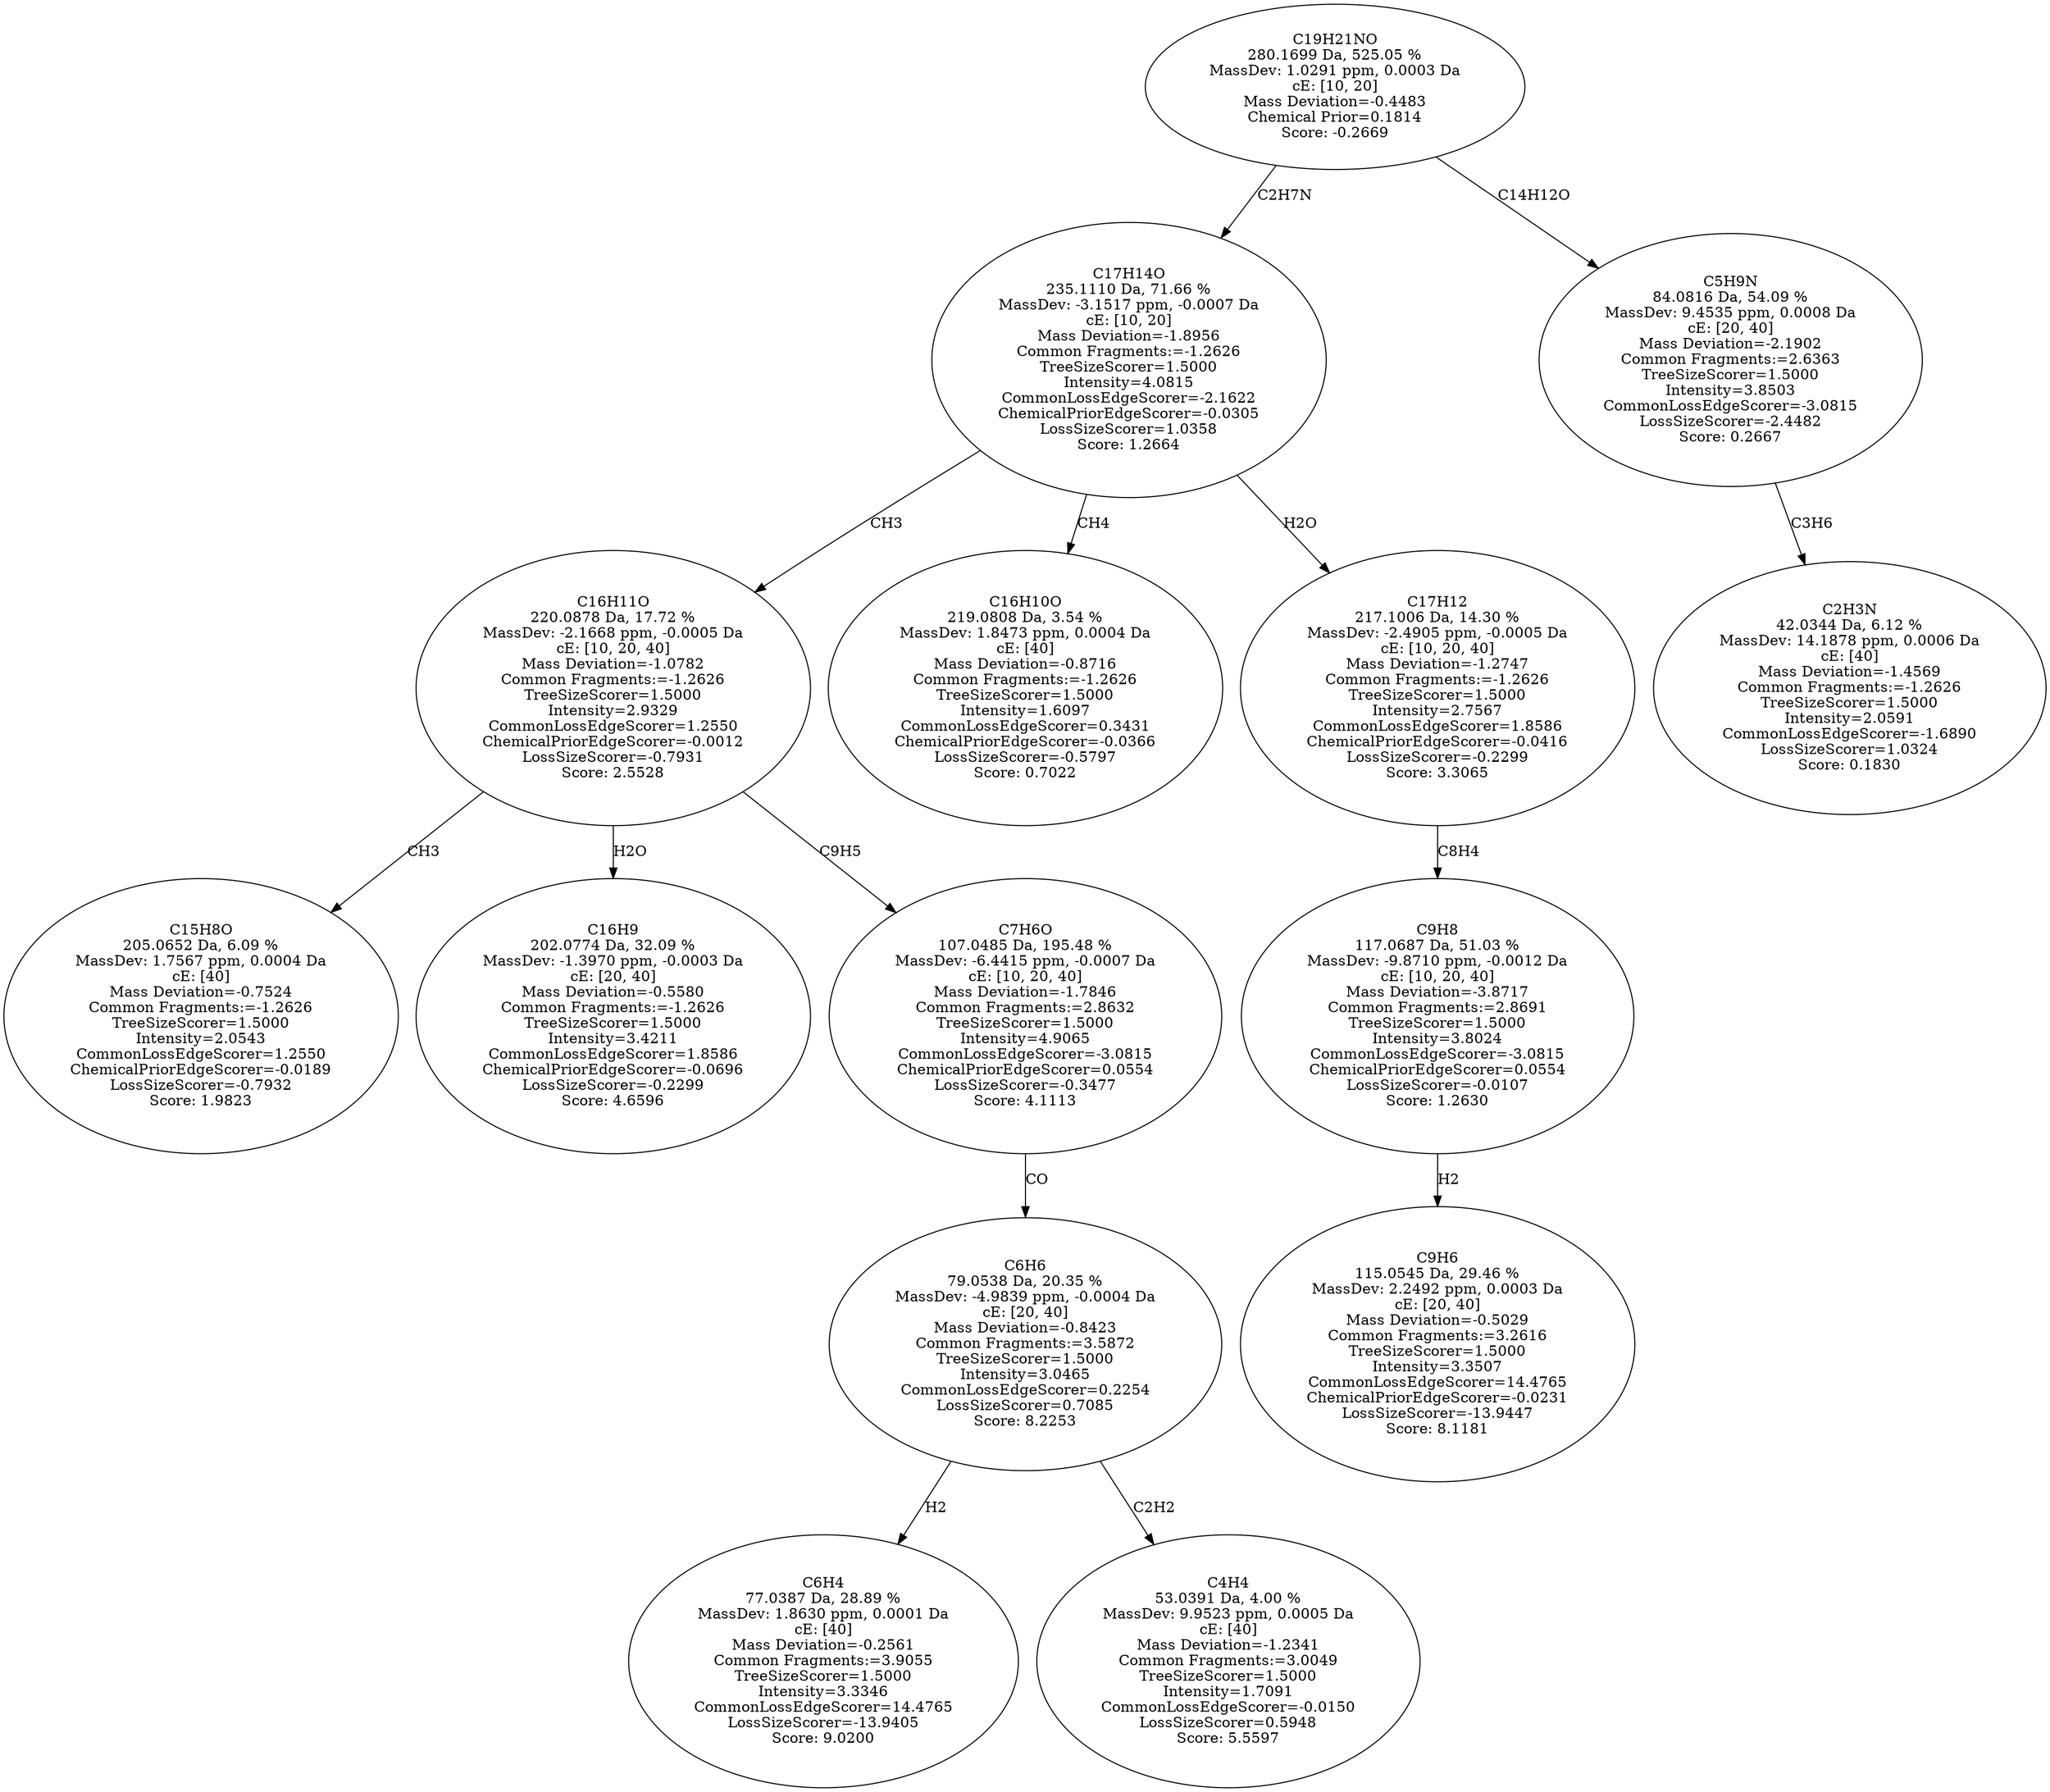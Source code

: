 strict digraph {
v1 [label="C15H8O\n205.0652 Da, 6.09 %\nMassDev: 1.7567 ppm, 0.0004 Da\ncE: [40]\nMass Deviation=-0.7524\nCommon Fragments:=-1.2626\nTreeSizeScorer=1.5000\nIntensity=2.0543\nCommonLossEdgeScorer=1.2550\nChemicalPriorEdgeScorer=-0.0189\nLossSizeScorer=-0.7932\nScore: 1.9823"];
v2 [label="C16H9\n202.0774 Da, 32.09 %\nMassDev: -1.3970 ppm, -0.0003 Da\ncE: [20, 40]\nMass Deviation=-0.5580\nCommon Fragments:=-1.2626\nTreeSizeScorer=1.5000\nIntensity=3.4211\nCommonLossEdgeScorer=1.8586\nChemicalPriorEdgeScorer=-0.0696\nLossSizeScorer=-0.2299\nScore: 4.6596"];
v3 [label="C6H4\n77.0387 Da, 28.89 %\nMassDev: 1.8630 ppm, 0.0001 Da\ncE: [40]\nMass Deviation=-0.2561\nCommon Fragments:=3.9055\nTreeSizeScorer=1.5000\nIntensity=3.3346\nCommonLossEdgeScorer=14.4765\nLossSizeScorer=-13.9405\nScore: 9.0200"];
v4 [label="C4H4\n53.0391 Da, 4.00 %\nMassDev: 9.9523 ppm, 0.0005 Da\ncE: [40]\nMass Deviation=-1.2341\nCommon Fragments:=3.0049\nTreeSizeScorer=1.5000\nIntensity=1.7091\nCommonLossEdgeScorer=-0.0150\nLossSizeScorer=0.5948\nScore: 5.5597"];
v5 [label="C6H6\n79.0538 Da, 20.35 %\nMassDev: -4.9839 ppm, -0.0004 Da\ncE: [20, 40]\nMass Deviation=-0.8423\nCommon Fragments:=3.5872\nTreeSizeScorer=1.5000\nIntensity=3.0465\nCommonLossEdgeScorer=0.2254\nLossSizeScorer=0.7085\nScore: 8.2253"];
v6 [label="C7H6O\n107.0485 Da, 195.48 %\nMassDev: -6.4415 ppm, -0.0007 Da\ncE: [10, 20, 40]\nMass Deviation=-1.7846\nCommon Fragments:=2.8632\nTreeSizeScorer=1.5000\nIntensity=4.9065\nCommonLossEdgeScorer=-3.0815\nChemicalPriorEdgeScorer=0.0554\nLossSizeScorer=-0.3477\nScore: 4.1113"];
v7 [label="C16H11O\n220.0878 Da, 17.72 %\nMassDev: -2.1668 ppm, -0.0005 Da\ncE: [10, 20, 40]\nMass Deviation=-1.0782\nCommon Fragments:=-1.2626\nTreeSizeScorer=1.5000\nIntensity=2.9329\nCommonLossEdgeScorer=1.2550\nChemicalPriorEdgeScorer=-0.0012\nLossSizeScorer=-0.7931\nScore: 2.5528"];
v8 [label="C16H10O\n219.0808 Da, 3.54 %\nMassDev: 1.8473 ppm, 0.0004 Da\ncE: [40]\nMass Deviation=-0.8716\nCommon Fragments:=-1.2626\nTreeSizeScorer=1.5000\nIntensity=1.6097\nCommonLossEdgeScorer=0.3431\nChemicalPriorEdgeScorer=-0.0366\nLossSizeScorer=-0.5797\nScore: 0.7022"];
v9 [label="C9H6\n115.0545 Da, 29.46 %\nMassDev: 2.2492 ppm, 0.0003 Da\ncE: [20, 40]\nMass Deviation=-0.5029\nCommon Fragments:=3.2616\nTreeSizeScorer=1.5000\nIntensity=3.3507\nCommonLossEdgeScorer=14.4765\nChemicalPriorEdgeScorer=-0.0231\nLossSizeScorer=-13.9447\nScore: 8.1181"];
v10 [label="C9H8\n117.0687 Da, 51.03 %\nMassDev: -9.8710 ppm, -0.0012 Da\ncE: [10, 20, 40]\nMass Deviation=-3.8717\nCommon Fragments:=2.8691\nTreeSizeScorer=1.5000\nIntensity=3.8024\nCommonLossEdgeScorer=-3.0815\nChemicalPriorEdgeScorer=0.0554\nLossSizeScorer=-0.0107\nScore: 1.2630"];
v11 [label="C17H12\n217.1006 Da, 14.30 %\nMassDev: -2.4905 ppm, -0.0005 Da\ncE: [10, 20, 40]\nMass Deviation=-1.2747\nCommon Fragments:=-1.2626\nTreeSizeScorer=1.5000\nIntensity=2.7567\nCommonLossEdgeScorer=1.8586\nChemicalPriorEdgeScorer=-0.0416\nLossSizeScorer=-0.2299\nScore: 3.3065"];
v12 [label="C17H14O\n235.1110 Da, 71.66 %\nMassDev: -3.1517 ppm, -0.0007 Da\ncE: [10, 20]\nMass Deviation=-1.8956\nCommon Fragments:=-1.2626\nTreeSizeScorer=1.5000\nIntensity=4.0815\nCommonLossEdgeScorer=-2.1622\nChemicalPriorEdgeScorer=-0.0305\nLossSizeScorer=1.0358\nScore: 1.2664"];
v13 [label="C2H3N\n42.0344 Da, 6.12 %\nMassDev: 14.1878 ppm, 0.0006 Da\ncE: [40]\nMass Deviation=-1.4569\nCommon Fragments:=-1.2626\nTreeSizeScorer=1.5000\nIntensity=2.0591\nCommonLossEdgeScorer=-1.6890\nLossSizeScorer=1.0324\nScore: 0.1830"];
v14 [label="C5H9N\n84.0816 Da, 54.09 %\nMassDev: 9.4535 ppm, 0.0008 Da\ncE: [20, 40]\nMass Deviation=-2.1902\nCommon Fragments:=2.6363\nTreeSizeScorer=1.5000\nIntensity=3.8503\nCommonLossEdgeScorer=-3.0815\nLossSizeScorer=-2.4482\nScore: 0.2667"];
v15 [label="C19H21NO\n280.1699 Da, 525.05 %\nMassDev: 1.0291 ppm, 0.0003 Da\ncE: [10, 20]\nMass Deviation=-0.4483\nChemical Prior=0.1814\nScore: -0.2669"];
v7 -> v1 [label="CH3"];
v7 -> v2 [label="H2O"];
v5 -> v3 [label="H2"];
v5 -> v4 [label="C2H2"];
v6 -> v5 [label="CO"];
v7 -> v6 [label="C9H5"];
v12 -> v7 [label="CH3"];
v12 -> v8 [label="CH4"];
v10 -> v9 [label="H2"];
v11 -> v10 [label="C8H4"];
v12 -> v11 [label="H2O"];
v15 -> v12 [label="C2H7N"];
v14 -> v13 [label="C3H6"];
v15 -> v14 [label="C14H12O"];
}
